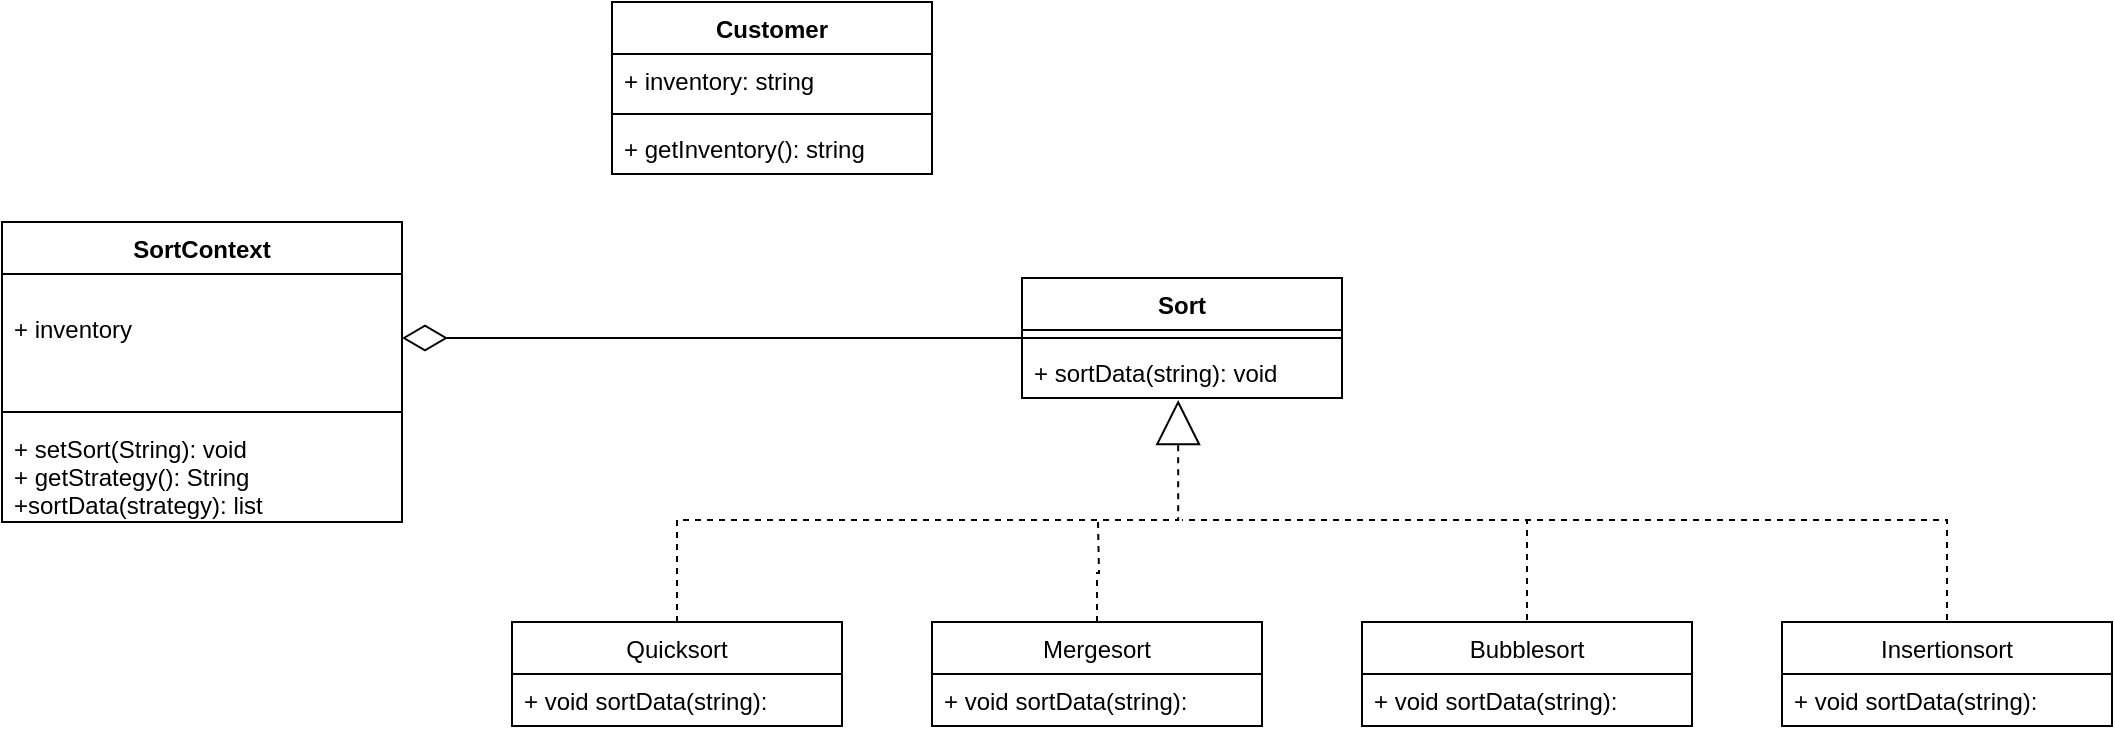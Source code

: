 <mxfile version="15.4.3" type="github" pages="2">
  <diagram id="HXAhsn8VKcw_VkRaz7bE" name="Page-1">
    <mxGraphModel dx="1221" dy="1764" grid="1" gridSize="10" guides="1" tooltips="1" connect="1" arrows="1" fold="1" page="1" pageScale="1" pageWidth="850" pageHeight="1100" math="0" shadow="0">
      <root>
        <mxCell id="0" />
        <mxCell id="1" parent="0" />
        <mxCell id="n4EBVzArFng8qN9Nk12o-1" value="SortContext" style="swimlane;fontStyle=1;align=center;verticalAlign=top;childLayout=stackLayout;horizontal=1;startSize=26;horizontalStack=0;resizeParent=1;resizeParentMax=0;resizeLast=0;collapsible=1;marginBottom=0;" parent="1" vertex="1">
          <mxGeometry x="30" y="80" width="200" height="150" as="geometry" />
        </mxCell>
        <mxCell id="n4EBVzArFng8qN9Nk12o-2" value="&#xa;+ inventory&#xa;&#xa;&#xa;" style="text;strokeColor=none;fillColor=none;align=left;verticalAlign=top;spacingLeft=4;spacingRight=4;overflow=hidden;rotatable=0;points=[[0,0.5],[1,0.5]];portConstraint=eastwest;" parent="n4EBVzArFng8qN9Nk12o-1" vertex="1">
          <mxGeometry y="26" width="200" height="64" as="geometry" />
        </mxCell>
        <mxCell id="n4EBVzArFng8qN9Nk12o-3" value="" style="line;strokeWidth=1;fillColor=none;align=left;verticalAlign=middle;spacingTop=-1;spacingLeft=3;spacingRight=3;rotatable=0;labelPosition=right;points=[];portConstraint=eastwest;" parent="n4EBVzArFng8qN9Nk12o-1" vertex="1">
          <mxGeometry y="90" width="200" height="10" as="geometry" />
        </mxCell>
        <mxCell id="n4EBVzArFng8qN9Nk12o-4" value="+ setSort(String): void&#xa;+ getStrategy(): String&#xa;+sortData(strategy): list&#xa;" style="text;strokeColor=none;fillColor=none;align=left;verticalAlign=top;spacingLeft=4;spacingRight=4;overflow=hidden;rotatable=0;points=[[0,0.5],[1,0.5]];portConstraint=eastwest;" parent="n4EBVzArFng8qN9Nk12o-1" vertex="1">
          <mxGeometry y="100" width="200" height="50" as="geometry" />
        </mxCell>
        <mxCell id="n4EBVzArFng8qN9Nk12o-10" style="edgeStyle=orthogonalEdgeStyle;rounded=0;orthogonalLoop=1;jettySize=auto;html=1;exitX=0;exitY=0.5;exitDx=0;exitDy=0;entryX=1;entryY=0.5;entryDx=0;entryDy=0;endArrow=diamondThin;endFill=0;strokeWidth=1;endSize=20;" parent="1" source="n4EBVzArFng8qN9Nk12o-6" target="n4EBVzArFng8qN9Nk12o-2" edge="1">
          <mxGeometry relative="1" as="geometry" />
        </mxCell>
        <mxCell id="n4EBVzArFng8qN9Nk12o-6" value="Sort" style="swimlane;fontStyle=1;align=center;verticalAlign=top;childLayout=stackLayout;horizontal=1;startSize=26;horizontalStack=0;resizeParent=1;resizeParentMax=0;resizeLast=0;collapsible=1;marginBottom=0;" parent="1" vertex="1">
          <mxGeometry x="540" y="108" width="160" height="60" as="geometry" />
        </mxCell>
        <mxCell id="n4EBVzArFng8qN9Nk12o-8" value="" style="line;strokeWidth=1;fillColor=none;align=left;verticalAlign=middle;spacingTop=-1;spacingLeft=3;spacingRight=3;rotatable=0;labelPosition=right;points=[];portConstraint=eastwest;" parent="n4EBVzArFng8qN9Nk12o-6" vertex="1">
          <mxGeometry y="26" width="160" height="8" as="geometry" />
        </mxCell>
        <mxCell id="n4EBVzArFng8qN9Nk12o-9" value="+ sortData(string): void" style="text;strokeColor=none;fillColor=none;align=left;verticalAlign=top;spacingLeft=4;spacingRight=4;overflow=hidden;rotatable=0;points=[[0,0.5],[1,0.5]];portConstraint=eastwest;" parent="n4EBVzArFng8qN9Nk12o-6" vertex="1">
          <mxGeometry y="34" width="160" height="26" as="geometry" />
        </mxCell>
        <mxCell id="n4EBVzArFng8qN9Nk12o-21" style="edgeStyle=orthogonalEdgeStyle;rounded=0;orthogonalLoop=1;jettySize=auto;html=1;exitX=0.5;exitY=0;exitDx=0;exitDy=0;entryX=0.488;entryY=1.038;entryDx=0;entryDy=0;entryPerimeter=0;endArrow=block;endFill=0;endSize=20;strokeWidth=1;dashed=1;" parent="1" source="n4EBVzArFng8qN9Nk12o-11" target="n4EBVzArFng8qN9Nk12o-9" edge="1">
          <mxGeometry relative="1" as="geometry" />
        </mxCell>
        <mxCell id="n4EBVzArFng8qN9Nk12o-11" value="Quicksort" style="swimlane;fontStyle=0;childLayout=stackLayout;horizontal=1;startSize=26;fillColor=none;horizontalStack=0;resizeParent=1;resizeParentMax=0;resizeLast=0;collapsible=1;marginBottom=0;" parent="1" vertex="1">
          <mxGeometry x="285" y="280" width="165" height="52" as="geometry" />
        </mxCell>
        <mxCell id="n4EBVzArFng8qN9Nk12o-12" value="+ void sortData(string): " style="text;strokeColor=none;fillColor=none;align=left;verticalAlign=top;spacingLeft=4;spacingRight=4;overflow=hidden;rotatable=0;points=[[0,0.5],[1,0.5]];portConstraint=eastwest;" parent="n4EBVzArFng8qN9Nk12o-11" vertex="1">
          <mxGeometry y="26" width="165" height="26" as="geometry" />
        </mxCell>
        <mxCell id="n4EBVzArFng8qN9Nk12o-23" style="edgeStyle=orthogonalEdgeStyle;rounded=0;orthogonalLoop=1;jettySize=auto;html=1;exitX=0.5;exitY=0;exitDx=0;exitDy=0;dashed=1;endArrow=none;endFill=0;endSize=20;strokeWidth=1;" parent="1" source="n4EBVzArFng8qN9Nk12o-15" edge="1">
          <mxGeometry relative="1" as="geometry">
            <mxPoint x="578" y="230" as="targetPoint" />
          </mxGeometry>
        </mxCell>
        <mxCell id="n4EBVzArFng8qN9Nk12o-15" value="Mergesort" style="swimlane;fontStyle=0;childLayout=stackLayout;horizontal=1;startSize=26;fillColor=none;horizontalStack=0;resizeParent=1;resizeParentMax=0;resizeLast=0;collapsible=1;marginBottom=0;" parent="1" vertex="1">
          <mxGeometry x="495" y="280" width="165" height="52" as="geometry" />
        </mxCell>
        <mxCell id="n4EBVzArFng8qN9Nk12o-16" value="+ void sortData(string):" style="text;strokeColor=none;fillColor=none;align=left;verticalAlign=top;spacingLeft=4;spacingRight=4;overflow=hidden;rotatable=0;points=[[0,0.5],[1,0.5]];portConstraint=eastwest;" parent="n4EBVzArFng8qN9Nk12o-15" vertex="1">
          <mxGeometry y="26" width="165" height="26" as="geometry" />
        </mxCell>
        <mxCell id="n4EBVzArFng8qN9Nk12o-27" style="edgeStyle=orthogonalEdgeStyle;rounded=0;orthogonalLoop=1;jettySize=auto;html=1;exitX=0.5;exitY=0;exitDx=0;exitDy=0;dashed=1;endArrow=none;endFill=0;endSize=20;strokeWidth=1;" parent="1" edge="1">
          <mxGeometry relative="1" as="geometry">
            <mxPoint x="790" y="229" as="targetPoint" />
            <mxPoint x="1002.5" y="279" as="sourcePoint" />
            <Array as="points">
              <mxPoint x="1003" y="229" />
            </Array>
          </mxGeometry>
        </mxCell>
        <mxCell id="n4EBVzArFng8qN9Nk12o-17" value="Insertionsort" style="swimlane;fontStyle=0;childLayout=stackLayout;horizontal=1;startSize=26;fillColor=none;horizontalStack=0;resizeParent=1;resizeParentMax=0;resizeLast=0;collapsible=1;marginBottom=0;" parent="1" vertex="1">
          <mxGeometry x="920" y="280" width="165" height="52" as="geometry" />
        </mxCell>
        <mxCell id="n4EBVzArFng8qN9Nk12o-18" value="+ void sortData(string):" style="text;strokeColor=none;fillColor=none;align=left;verticalAlign=top;spacingLeft=4;spacingRight=4;overflow=hidden;rotatable=0;points=[[0,0.5],[1,0.5]];portConstraint=eastwest;" parent="n4EBVzArFng8qN9Nk12o-17" vertex="1">
          <mxGeometry y="26" width="165" height="26" as="geometry" />
        </mxCell>
        <mxCell id="n4EBVzArFng8qN9Nk12o-24" style="edgeStyle=orthogonalEdgeStyle;rounded=0;orthogonalLoop=1;jettySize=auto;html=1;exitX=0.5;exitY=0;exitDx=0;exitDy=0;dashed=1;endArrow=none;endFill=0;endSize=20;strokeWidth=1;" parent="1" edge="1">
          <mxGeometry relative="1" as="geometry">
            <mxPoint x="620" y="229" as="targetPoint" />
            <mxPoint x="792.5" y="279" as="sourcePoint" />
            <Array as="points">
              <mxPoint x="793" y="229" />
            </Array>
          </mxGeometry>
        </mxCell>
        <mxCell id="n4EBVzArFng8qN9Nk12o-19" value="Bubblesort" style="swimlane;fontStyle=0;childLayout=stackLayout;horizontal=1;startSize=26;fillColor=none;horizontalStack=0;resizeParent=1;resizeParentMax=0;resizeLast=0;collapsible=1;marginBottom=0;" parent="1" vertex="1">
          <mxGeometry x="710" y="280" width="165" height="52" as="geometry" />
        </mxCell>
        <mxCell id="n4EBVzArFng8qN9Nk12o-20" value="+ void sortData(string):" style="text;strokeColor=none;fillColor=none;align=left;verticalAlign=top;spacingLeft=4;spacingRight=4;overflow=hidden;rotatable=0;points=[[0,0.5],[1,0.5]];portConstraint=eastwest;" parent="n4EBVzArFng8qN9Nk12o-19" vertex="1">
          <mxGeometry y="26" width="165" height="26" as="geometry" />
        </mxCell>
        <mxCell id="nOl9snunENzTfeE-55hJ-1" value="Customer" style="swimlane;fontStyle=1;align=center;verticalAlign=top;childLayout=stackLayout;horizontal=1;startSize=26;horizontalStack=0;resizeParent=1;resizeParentMax=0;resizeLast=0;collapsible=1;marginBottom=0;" vertex="1" parent="1">
          <mxGeometry x="335" y="-30" width="160" height="86" as="geometry" />
        </mxCell>
        <mxCell id="nOl9snunENzTfeE-55hJ-2" value="+ inventory: string" style="text;strokeColor=none;fillColor=none;align=left;verticalAlign=top;spacingLeft=4;spacingRight=4;overflow=hidden;rotatable=0;points=[[0,0.5],[1,0.5]];portConstraint=eastwest;" vertex="1" parent="nOl9snunENzTfeE-55hJ-1">
          <mxGeometry y="26" width="160" height="26" as="geometry" />
        </mxCell>
        <mxCell id="nOl9snunENzTfeE-55hJ-3" value="" style="line;strokeWidth=1;fillColor=none;align=left;verticalAlign=middle;spacingTop=-1;spacingLeft=3;spacingRight=3;rotatable=0;labelPosition=right;points=[];portConstraint=eastwest;" vertex="1" parent="nOl9snunENzTfeE-55hJ-1">
          <mxGeometry y="52" width="160" height="8" as="geometry" />
        </mxCell>
        <mxCell id="nOl9snunENzTfeE-55hJ-4" value="+ getInventory(): string" style="text;strokeColor=none;fillColor=none;align=left;verticalAlign=top;spacingLeft=4;spacingRight=4;overflow=hidden;rotatable=0;points=[[0,0.5],[1,0.5]];portConstraint=eastwest;" vertex="1" parent="nOl9snunENzTfeE-55hJ-1">
          <mxGeometry y="60" width="160" height="26" as="geometry" />
        </mxCell>
      </root>
    </mxGraphModel>
  </diagram>
  <diagram id="WfjeEx2tkpJUp6pNoMjD" name="Page-2">
    <mxGraphModel dx="782" dy="420" grid="1" gridSize="10" guides="1" tooltips="1" connect="1" arrows="1" fold="1" page="1" pageScale="1" pageWidth="850" pageHeight="1100" math="0" shadow="0">
      <root>
        <mxCell id="mZHpoQuEM-g_tLmblByD-0" />
        <mxCell id="mZHpoQuEM-g_tLmblByD-1" parent="mZHpoQuEM-g_tLmblByD-0" />
        <mxCell id="mZHpoQuEM-g_tLmblByD-2" value="" style="html=1;points=[];perimeter=orthogonalPerimeter;" vertex="1" parent="mZHpoQuEM-g_tLmblByD-1">
          <mxGeometry x="120" y="80" width="10" height="340" as="geometry" />
        </mxCell>
      </root>
    </mxGraphModel>
  </diagram>
</mxfile>
